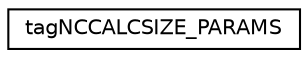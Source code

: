 digraph G
{
  edge [fontname="Helvetica",fontsize="10",labelfontname="Helvetica",labelfontsize="10"];
  node [fontname="Helvetica",fontsize="10",shape=record];
  rankdir="LR";
  Node1 [label="tagNCCALCSIZE_PARAMS",height=0.2,width=0.4,color="black", fillcolor="white", style="filled",URL="$structtag_n_c_c_a_l_c_s_i_z_e___p_a_r_a_m_s.html"];
}
